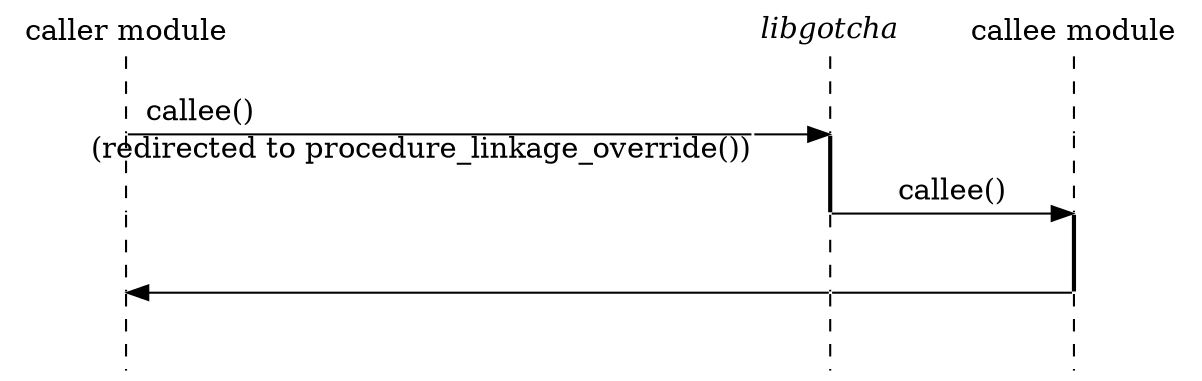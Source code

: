 strict digraph {
	edge [arrowhead=none];
	node [shape=none, width=0, height=0, label=""];

	caller [label="caller module"];
	gotcha [label=<<i>libgotcha</i>>];
	callee [label="callee module"];

	{
		// This weight must be at least the number of horizontal arrows.
		edge [style=dashed, weight=3];

		caller -> callerA -> callerB -> callerC -> callerD;

		gotcha -> gotchaA;
		gotchaA -> gotchaB [style=solid, penwidth=2];
		gotchaB -> gotchaC -> gotchaD;

		callee -> calleeA -> calleeB;
		calleeB -> calleeC [style=solid, penwidth=2];
		calleeC -> calleeD;
	}

	{
		rank=same;
		callerA -> controlA [label="callee()                                                   ", headlabel="(redirected to procedure_linkage_override())"];
		controlA -> gotchaA [arrowhead=normal];
	}

	{
		rank=same;
		gotchaB -> calleeB [label="callee()", arrowhead=normal];
	}

	{
		rank=same;
		callerC -> gotchaC [arrowhead=normal, dir=back];
		gotchaC -> calleeC;
	}
}
